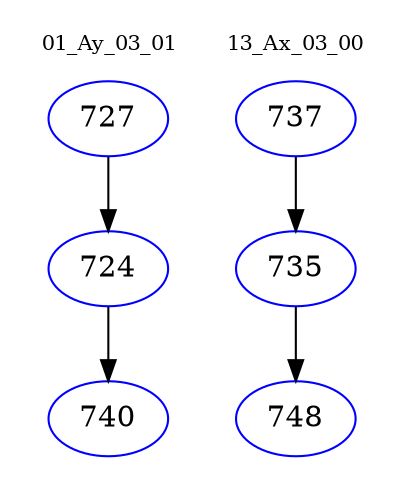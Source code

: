 digraph{
subgraph cluster_0 {
color = white
label = "01_Ay_03_01";
fontsize=10;
T0_727 [label="727", color="blue"]
T0_727 -> T0_724 [color="black"]
T0_724 [label="724", color="blue"]
T0_724 -> T0_740 [color="black"]
T0_740 [label="740", color="blue"]
}
subgraph cluster_1 {
color = white
label = "13_Ax_03_00";
fontsize=10;
T1_737 [label="737", color="blue"]
T1_737 -> T1_735 [color="black"]
T1_735 [label="735", color="blue"]
T1_735 -> T1_748 [color="black"]
T1_748 [label="748", color="blue"]
}
}
